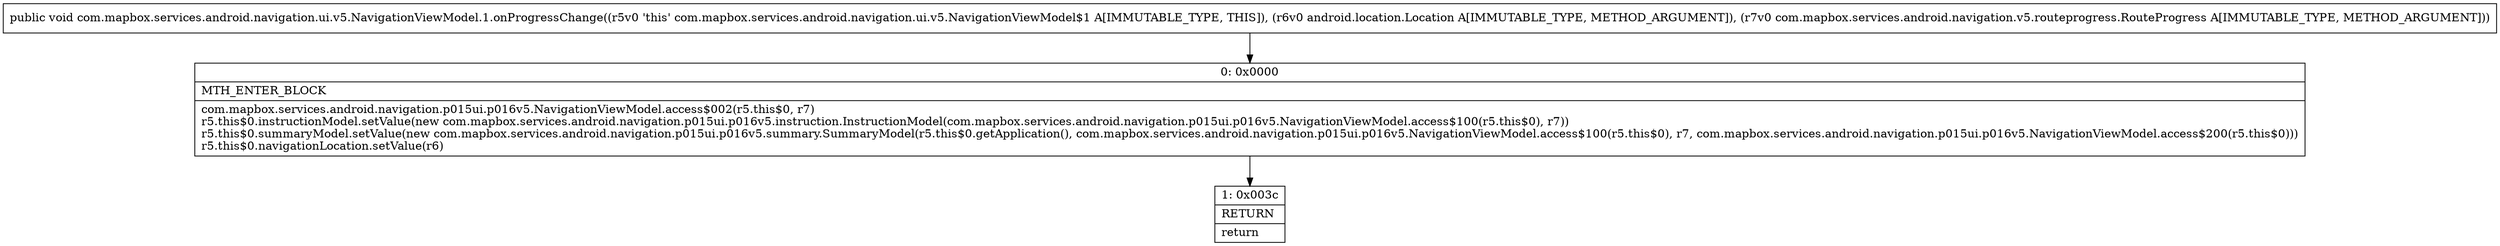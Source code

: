 digraph "CFG forcom.mapbox.services.android.navigation.ui.v5.NavigationViewModel.1.onProgressChange(Landroid\/location\/Location;Lcom\/mapbox\/services\/android\/navigation\/v5\/routeprogress\/RouteProgress;)V" {
Node_0 [shape=record,label="{0\:\ 0x0000|MTH_ENTER_BLOCK\l|com.mapbox.services.android.navigation.p015ui.p016v5.NavigationViewModel.access$002(r5.this$0, r7)\lr5.this$0.instructionModel.setValue(new com.mapbox.services.android.navigation.p015ui.p016v5.instruction.InstructionModel(com.mapbox.services.android.navigation.p015ui.p016v5.NavigationViewModel.access$100(r5.this$0), r7))\lr5.this$0.summaryModel.setValue(new com.mapbox.services.android.navigation.p015ui.p016v5.summary.SummaryModel(r5.this$0.getApplication(), com.mapbox.services.android.navigation.p015ui.p016v5.NavigationViewModel.access$100(r5.this$0), r7, com.mapbox.services.android.navigation.p015ui.p016v5.NavigationViewModel.access$200(r5.this$0)))\lr5.this$0.navigationLocation.setValue(r6)\l}"];
Node_1 [shape=record,label="{1\:\ 0x003c|RETURN\l|return\l}"];
MethodNode[shape=record,label="{public void com.mapbox.services.android.navigation.ui.v5.NavigationViewModel.1.onProgressChange((r5v0 'this' com.mapbox.services.android.navigation.ui.v5.NavigationViewModel$1 A[IMMUTABLE_TYPE, THIS]), (r6v0 android.location.Location A[IMMUTABLE_TYPE, METHOD_ARGUMENT]), (r7v0 com.mapbox.services.android.navigation.v5.routeprogress.RouteProgress A[IMMUTABLE_TYPE, METHOD_ARGUMENT])) }"];
MethodNode -> Node_0;
Node_0 -> Node_1;
}

